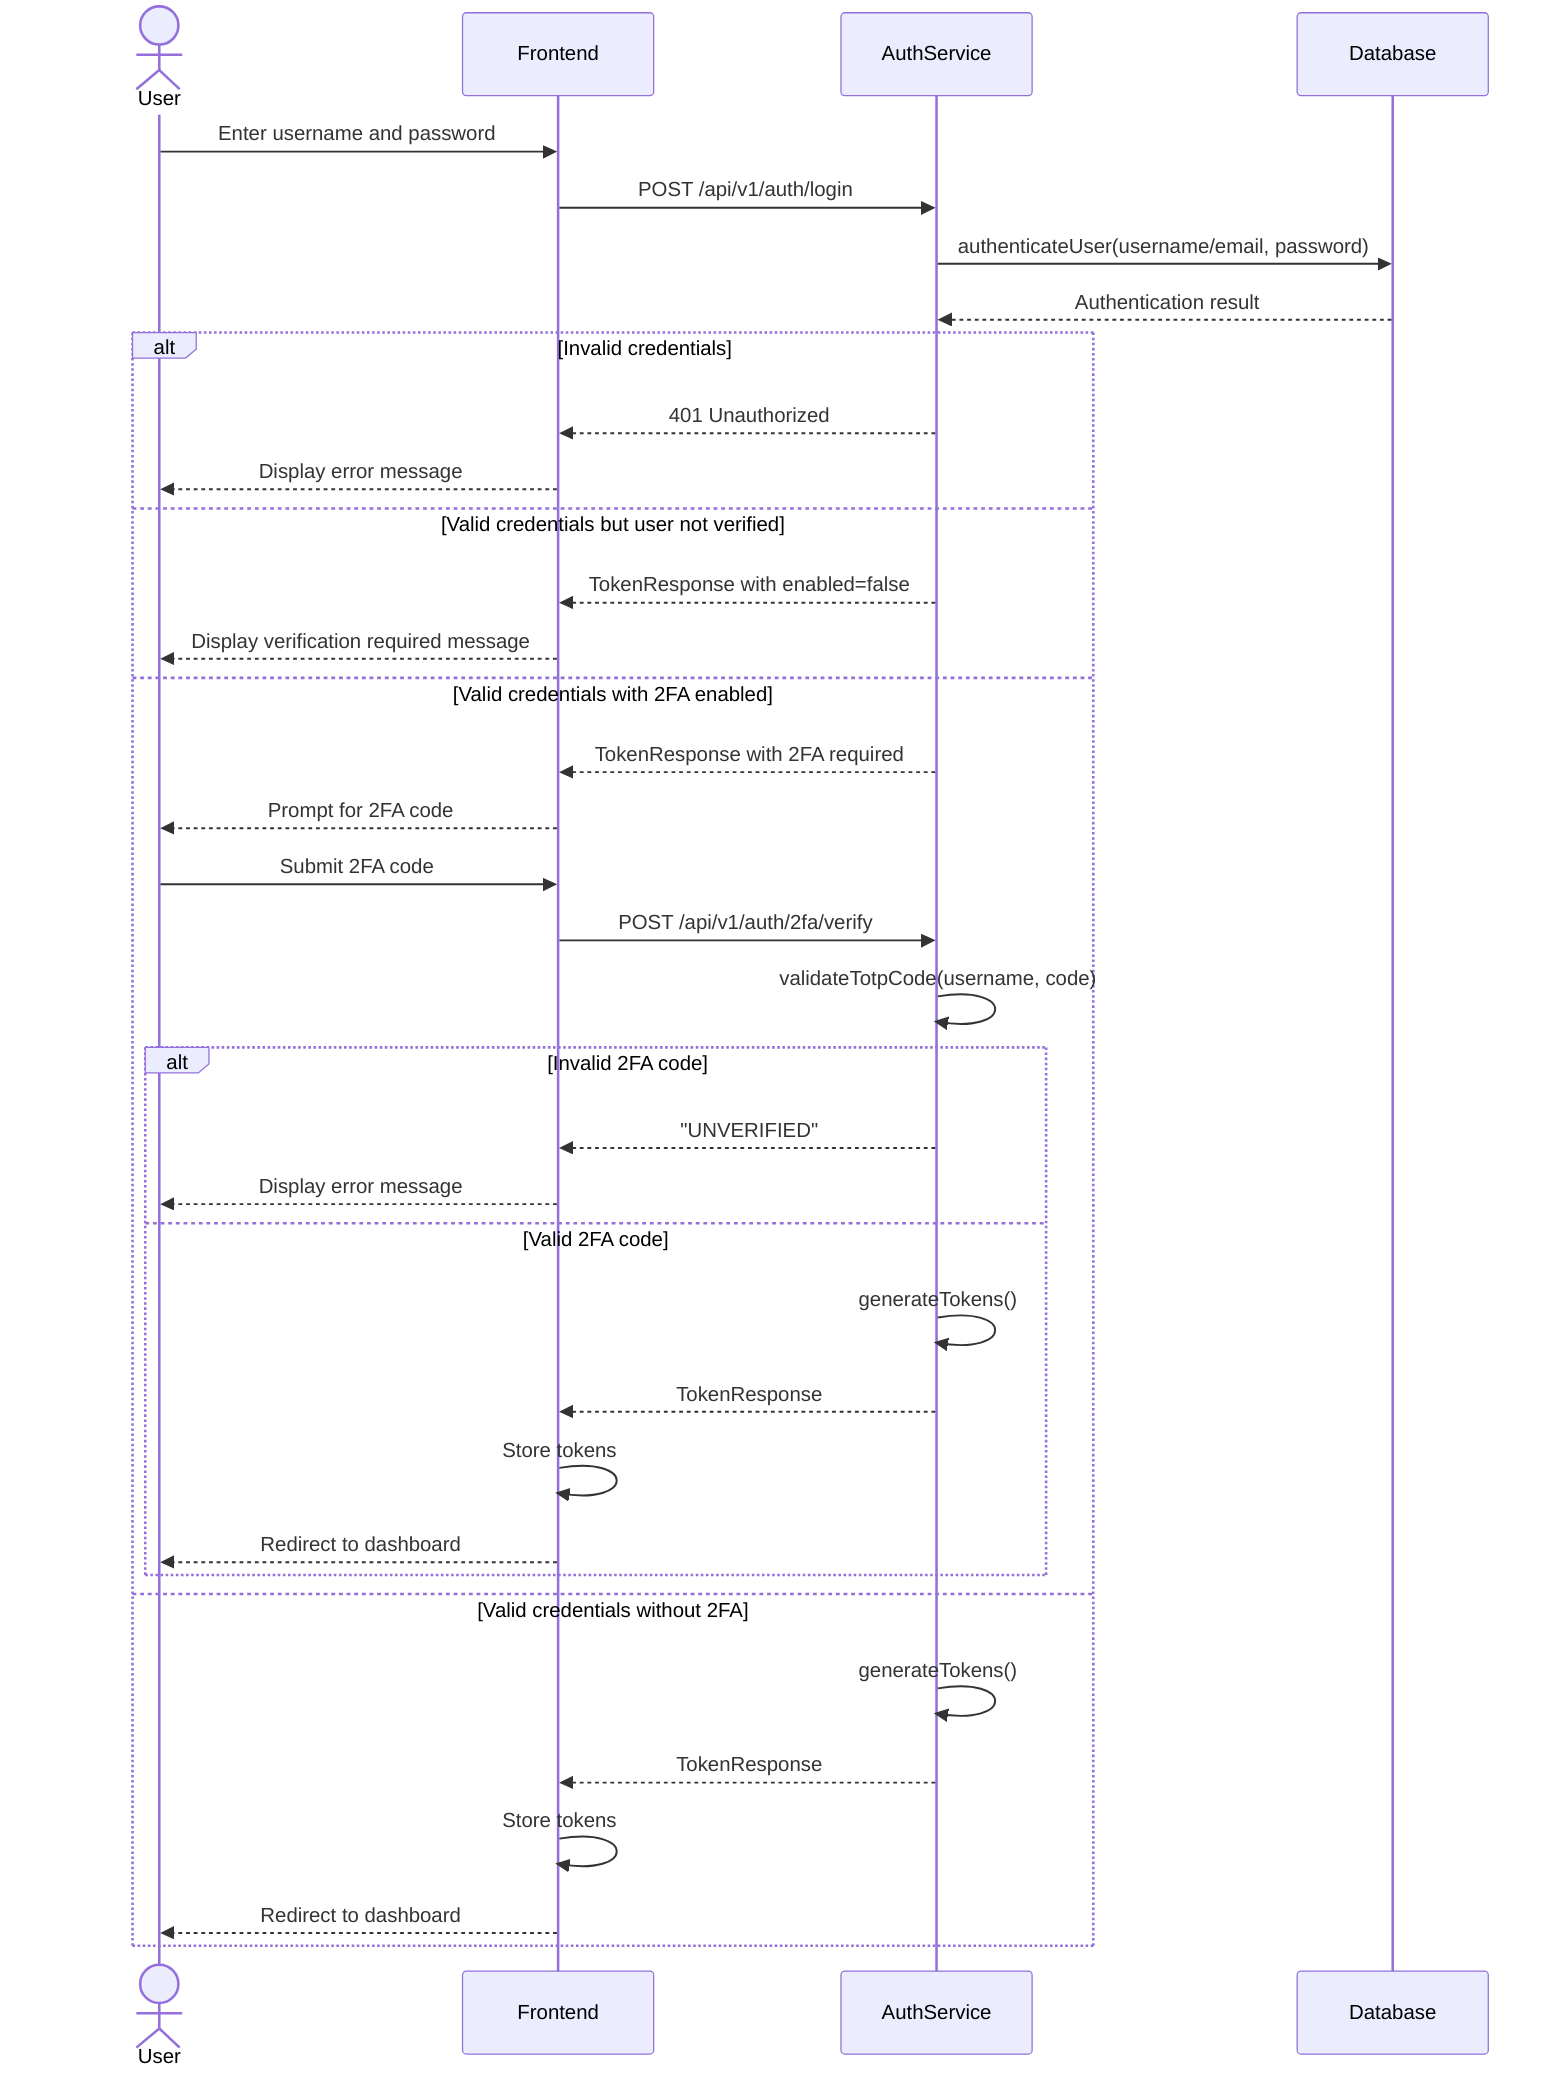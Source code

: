 sequenceDiagram
    actor User
    participant Frontend
    participant AuthService
    participant Database
    
    User->>Frontend: Enter username and password
    Frontend->>AuthService: POST /api/v1/auth/login
    
    AuthService->>Database: authenticateUser(username/email, password)
    Database-->>AuthService: Authentication result
    
    alt Invalid credentials
        AuthService-->>Frontend: 401 Unauthorized
        Frontend-->>User: Display error message
    else Valid credentials but user not verified
        AuthService-->>Frontend: TokenResponse with enabled=false
        Frontend-->>User: Display verification required message
    else Valid credentials with 2FA enabled
        AuthService-->>Frontend: TokenResponse with 2FA required
        Frontend-->>User: Prompt for 2FA code
        
        User->>Frontend: Submit 2FA code
        Frontend->>AuthService: POST /api/v1/auth/2fa/verify
        
        AuthService->>AuthService: validateTotpCode(username, code)
        
        alt Invalid 2FA code
            AuthService-->>Frontend: "UNVERIFIED"
            Frontend-->>User: Display error message
        else Valid 2FA code
            AuthService->>AuthService: generateTokens()
            AuthService-->>Frontend: TokenResponse
            Frontend->>Frontend: Store tokens
            Frontend-->>User: Redirect to dashboard
        end
    else Valid credentials without 2FA
        AuthService->>AuthService: generateTokens()
        AuthService-->>Frontend: TokenResponse
        Frontend->>Frontend: Store tokens
        Frontend-->>User: Redirect to dashboard
    end